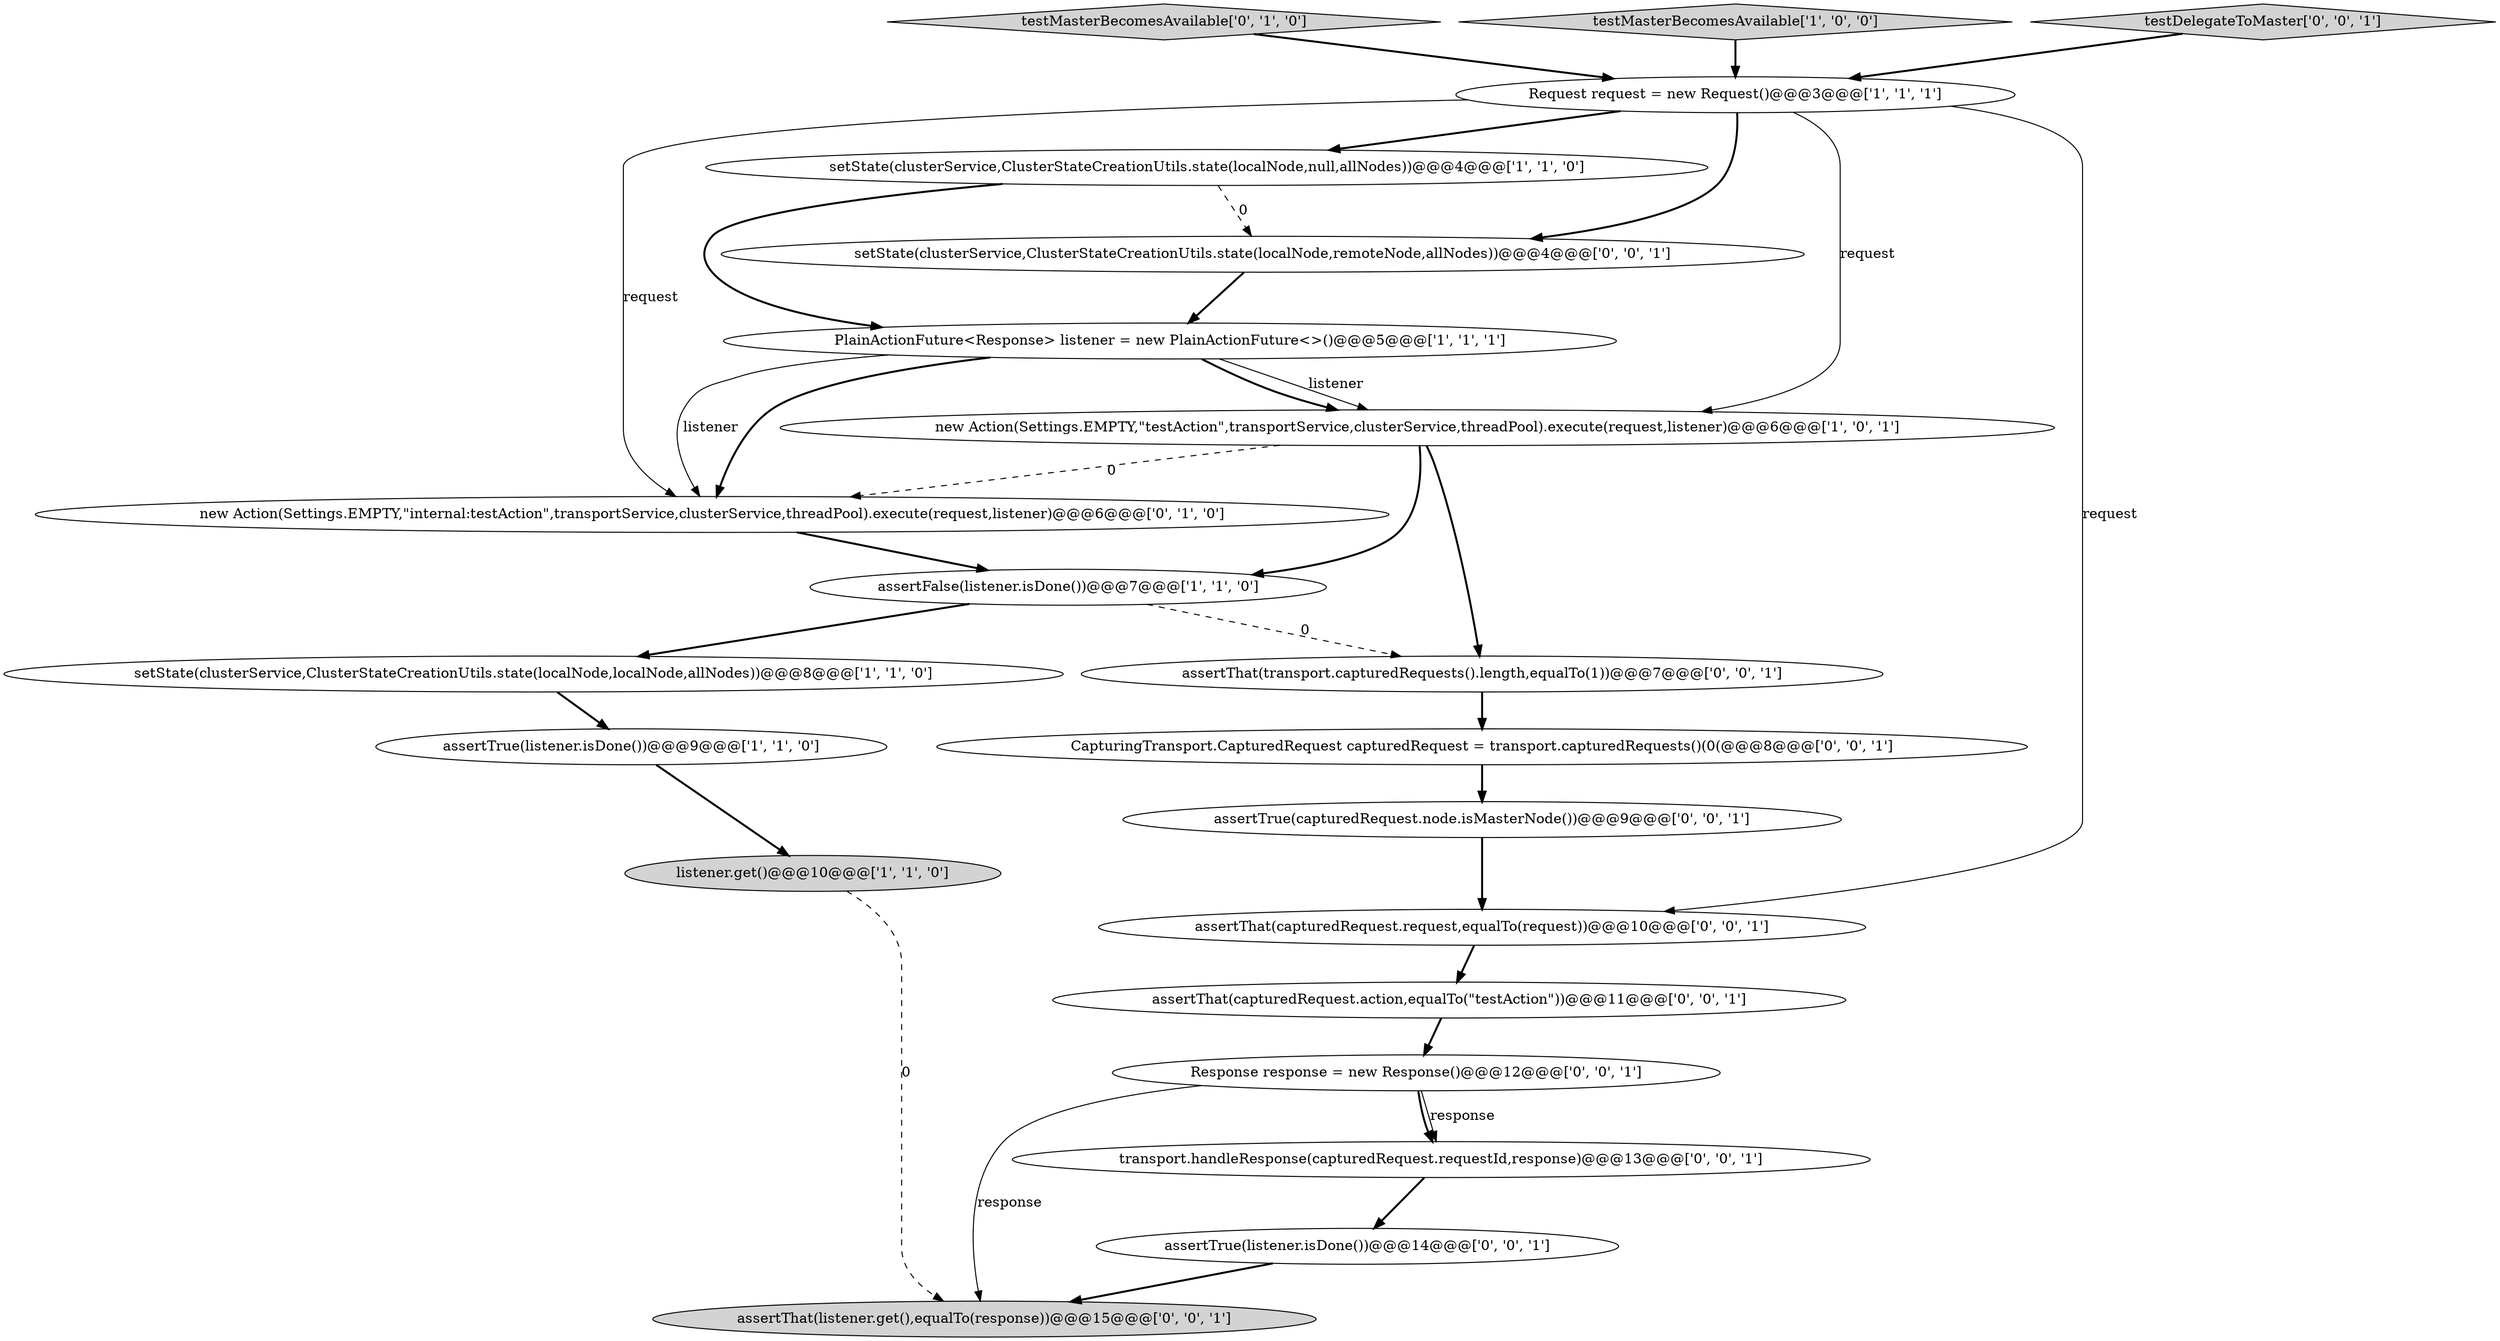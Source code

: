 digraph {
10 [style = filled, label = "new Action(Settings.EMPTY,\"internal:testAction\",transportService,clusterService,threadPool).execute(request,listener)@@@6@@@['0', '1', '0']", fillcolor = white, shape = ellipse image = "AAA1AAABBB2BBB"];
2 [style = filled, label = "setState(clusterService,ClusterStateCreationUtils.state(localNode,null,allNodes))@@@4@@@['1', '1', '0']", fillcolor = white, shape = ellipse image = "AAA0AAABBB1BBB"];
18 [style = filled, label = "Response response = new Response()@@@12@@@['0', '0', '1']", fillcolor = white, shape = ellipse image = "AAA0AAABBB3BBB"];
21 [style = filled, label = "transport.handleResponse(capturedRequest.requestId,response)@@@13@@@['0', '0', '1']", fillcolor = white, shape = ellipse image = "AAA0AAABBB3BBB"];
1 [style = filled, label = "listener.get()@@@10@@@['1', '1', '0']", fillcolor = lightgray, shape = ellipse image = "AAA0AAABBB1BBB"];
9 [style = filled, label = "testMasterBecomesAvailable['0', '1', '0']", fillcolor = lightgray, shape = diamond image = "AAA0AAABBB2BBB"];
6 [style = filled, label = "testMasterBecomesAvailable['1', '0', '0']", fillcolor = lightgray, shape = diamond image = "AAA0AAABBB1BBB"];
8 [style = filled, label = "assertFalse(listener.isDone())@@@7@@@['1', '1', '0']", fillcolor = white, shape = ellipse image = "AAA0AAABBB1BBB"];
11 [style = filled, label = "assertThat(transport.capturedRequests().length,equalTo(1))@@@7@@@['0', '0', '1']", fillcolor = white, shape = ellipse image = "AAA0AAABBB3BBB"];
12 [style = filled, label = "assertTrue(capturedRequest.node.isMasterNode())@@@9@@@['0', '0', '1']", fillcolor = white, shape = ellipse image = "AAA0AAABBB3BBB"];
16 [style = filled, label = "setState(clusterService,ClusterStateCreationUtils.state(localNode,remoteNode,allNodes))@@@4@@@['0', '0', '1']", fillcolor = white, shape = ellipse image = "AAA0AAABBB3BBB"];
14 [style = filled, label = "CapturingTransport.CapturedRequest capturedRequest = transport.capturedRequests()(0(@@@8@@@['0', '0', '1']", fillcolor = white, shape = ellipse image = "AAA0AAABBB3BBB"];
19 [style = filled, label = "assertTrue(listener.isDone())@@@14@@@['0', '0', '1']", fillcolor = white, shape = ellipse image = "AAA0AAABBB3BBB"];
0 [style = filled, label = "assertTrue(listener.isDone())@@@9@@@['1', '1', '0']", fillcolor = white, shape = ellipse image = "AAA0AAABBB1BBB"];
5 [style = filled, label = "setState(clusterService,ClusterStateCreationUtils.state(localNode,localNode,allNodes))@@@8@@@['1', '1', '0']", fillcolor = white, shape = ellipse image = "AAA0AAABBB1BBB"];
15 [style = filled, label = "assertThat(listener.get(),equalTo(response))@@@15@@@['0', '0', '1']", fillcolor = lightgray, shape = ellipse image = "AAA0AAABBB3BBB"];
17 [style = filled, label = "assertThat(capturedRequest.action,equalTo(\"testAction\"))@@@11@@@['0', '0', '1']", fillcolor = white, shape = ellipse image = "AAA0AAABBB3BBB"];
4 [style = filled, label = "PlainActionFuture<Response> listener = new PlainActionFuture<>()@@@5@@@['1', '1', '1']", fillcolor = white, shape = ellipse image = "AAA0AAABBB1BBB"];
7 [style = filled, label = "Request request = new Request()@@@3@@@['1', '1', '1']", fillcolor = white, shape = ellipse image = "AAA0AAABBB1BBB"];
3 [style = filled, label = "new Action(Settings.EMPTY,\"testAction\",transportService,clusterService,threadPool).execute(request,listener)@@@6@@@['1', '0', '1']", fillcolor = white, shape = ellipse image = "AAA0AAABBB1BBB"];
20 [style = filled, label = "assertThat(capturedRequest.request,equalTo(request))@@@10@@@['0', '0', '1']", fillcolor = white, shape = ellipse image = "AAA0AAABBB3BBB"];
13 [style = filled, label = "testDelegateToMaster['0', '0', '1']", fillcolor = lightgray, shape = diamond image = "AAA0AAABBB3BBB"];
18->21 [style = solid, label="response"];
3->11 [style = bold, label=""];
13->7 [style = bold, label=""];
8->11 [style = dashed, label="0"];
2->4 [style = bold, label=""];
8->5 [style = bold, label=""];
16->4 [style = bold, label=""];
3->10 [style = dashed, label="0"];
7->16 [style = bold, label=""];
10->8 [style = bold, label=""];
19->15 [style = bold, label=""];
14->12 [style = bold, label=""];
7->3 [style = solid, label="request"];
7->2 [style = bold, label=""];
0->1 [style = bold, label=""];
11->14 [style = bold, label=""];
9->7 [style = bold, label=""];
7->10 [style = solid, label="request"];
2->16 [style = dashed, label="0"];
5->0 [style = bold, label=""];
21->19 [style = bold, label=""];
18->15 [style = solid, label="response"];
3->8 [style = bold, label=""];
12->20 [style = bold, label=""];
1->15 [style = dashed, label="0"];
4->10 [style = solid, label="listener"];
18->21 [style = bold, label=""];
4->10 [style = bold, label=""];
20->17 [style = bold, label=""];
4->3 [style = solid, label="listener"];
6->7 [style = bold, label=""];
4->3 [style = bold, label=""];
7->20 [style = solid, label="request"];
17->18 [style = bold, label=""];
}
